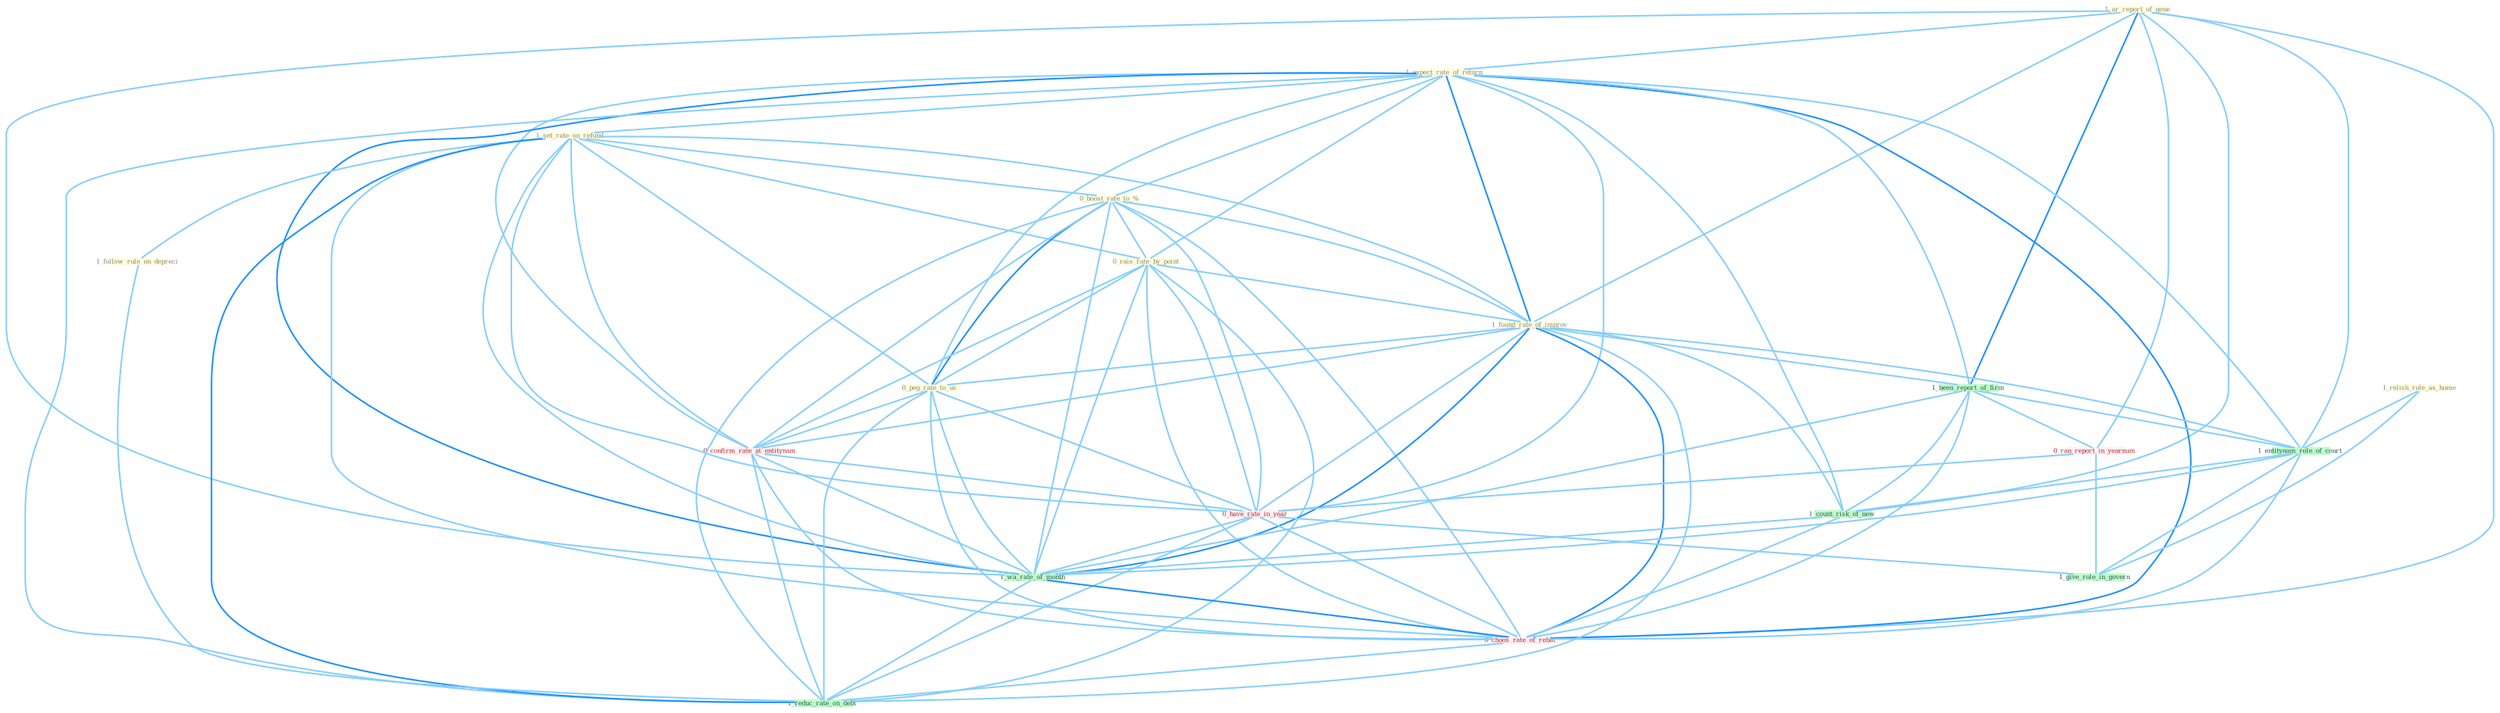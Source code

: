Graph G{ 
    node
    [shape=polygon,style=filled,width=.5,height=.06,color="#BDFCC9",fixedsize=true,fontsize=4,
    fontcolor="#2f4f4f"];
    {node
    [color="#ffffe0", fontcolor="#8b7d6b"] "1_ar_report_of_gene " "1_expect_rate_of_return " "1_set_rate_on_refund " "0_boost_rate_to_% " "0_rais_rate_by_point " "1_relish_role_as_home " "1_found_rate_of_improv " "1_follow_rule_on_depreci " "0_peg_rate_to_us "}
{node [color="#fff0f5", fontcolor="#b22222"] "0_ran_report_in_yearnum " "0_confirm_rate_at_entitynam " "0_have_rate_in_year " "0_choos_rate_of_rebat "}
edge [color="#B0E2FF"];

	"1_ar_report_of_gene " -- "1_expect_rate_of_return " [w="1", color="#87cefa" ];
	"1_ar_report_of_gene " -- "1_found_rate_of_improv " [w="1", color="#87cefa" ];
	"1_ar_report_of_gene " -- "1_been_report_of_firm " [w="2", color="#1e90ff" , len=0.8];
	"1_ar_report_of_gene " -- "1_entitynam_role_of_court " [w="1", color="#87cefa" ];
	"1_ar_report_of_gene " -- "0_ran_report_in_yearnum " [w="1", color="#87cefa" ];
	"1_ar_report_of_gene " -- "1_count_risk_of_new " [w="1", color="#87cefa" ];
	"1_ar_report_of_gene " -- "1_wa_rate_of_month " [w="1", color="#87cefa" ];
	"1_ar_report_of_gene " -- "0_choos_rate_of_rebat " [w="1", color="#87cefa" ];
	"1_expect_rate_of_return " -- "1_set_rate_on_refund " [w="1", color="#87cefa" ];
	"1_expect_rate_of_return " -- "0_boost_rate_to_% " [w="1", color="#87cefa" ];
	"1_expect_rate_of_return " -- "0_rais_rate_by_point " [w="1", color="#87cefa" ];
	"1_expect_rate_of_return " -- "1_found_rate_of_improv " [w="2", color="#1e90ff" , len=0.8];
	"1_expect_rate_of_return " -- "0_peg_rate_to_us " [w="1", color="#87cefa" ];
	"1_expect_rate_of_return " -- "1_been_report_of_firm " [w="1", color="#87cefa" ];
	"1_expect_rate_of_return " -- "1_entitynam_role_of_court " [w="1", color="#87cefa" ];
	"1_expect_rate_of_return " -- "1_count_risk_of_new " [w="1", color="#87cefa" ];
	"1_expect_rate_of_return " -- "0_confirm_rate_at_entitynam " [w="1", color="#87cefa" ];
	"1_expect_rate_of_return " -- "0_have_rate_in_year " [w="1", color="#87cefa" ];
	"1_expect_rate_of_return " -- "1_wa_rate_of_month " [w="2", color="#1e90ff" , len=0.8];
	"1_expect_rate_of_return " -- "0_choos_rate_of_rebat " [w="2", color="#1e90ff" , len=0.8];
	"1_expect_rate_of_return " -- "1_reduc_rate_on_debt " [w="1", color="#87cefa" ];
	"1_set_rate_on_refund " -- "0_boost_rate_to_% " [w="1", color="#87cefa" ];
	"1_set_rate_on_refund " -- "0_rais_rate_by_point " [w="1", color="#87cefa" ];
	"1_set_rate_on_refund " -- "1_found_rate_of_improv " [w="1", color="#87cefa" ];
	"1_set_rate_on_refund " -- "1_follow_rule_on_depreci " [w="1", color="#87cefa" ];
	"1_set_rate_on_refund " -- "0_peg_rate_to_us " [w="1", color="#87cefa" ];
	"1_set_rate_on_refund " -- "0_confirm_rate_at_entitynam " [w="1", color="#87cefa" ];
	"1_set_rate_on_refund " -- "0_have_rate_in_year " [w="1", color="#87cefa" ];
	"1_set_rate_on_refund " -- "1_wa_rate_of_month " [w="1", color="#87cefa" ];
	"1_set_rate_on_refund " -- "0_choos_rate_of_rebat " [w="1", color="#87cefa" ];
	"1_set_rate_on_refund " -- "1_reduc_rate_on_debt " [w="2", color="#1e90ff" , len=0.8];
	"0_boost_rate_to_% " -- "0_rais_rate_by_point " [w="1", color="#87cefa" ];
	"0_boost_rate_to_% " -- "1_found_rate_of_improv " [w="1", color="#87cefa" ];
	"0_boost_rate_to_% " -- "0_peg_rate_to_us " [w="2", color="#1e90ff" , len=0.8];
	"0_boost_rate_to_% " -- "0_confirm_rate_at_entitynam " [w="1", color="#87cefa" ];
	"0_boost_rate_to_% " -- "0_have_rate_in_year " [w="1", color="#87cefa" ];
	"0_boost_rate_to_% " -- "1_wa_rate_of_month " [w="1", color="#87cefa" ];
	"0_boost_rate_to_% " -- "0_choos_rate_of_rebat " [w="1", color="#87cefa" ];
	"0_boost_rate_to_% " -- "1_reduc_rate_on_debt " [w="1", color="#87cefa" ];
	"0_rais_rate_by_point " -- "1_found_rate_of_improv " [w="1", color="#87cefa" ];
	"0_rais_rate_by_point " -- "0_peg_rate_to_us " [w="1", color="#87cefa" ];
	"0_rais_rate_by_point " -- "0_confirm_rate_at_entitynam " [w="1", color="#87cefa" ];
	"0_rais_rate_by_point " -- "0_have_rate_in_year " [w="1", color="#87cefa" ];
	"0_rais_rate_by_point " -- "1_wa_rate_of_month " [w="1", color="#87cefa" ];
	"0_rais_rate_by_point " -- "0_choos_rate_of_rebat " [w="1", color="#87cefa" ];
	"0_rais_rate_by_point " -- "1_reduc_rate_on_debt " [w="1", color="#87cefa" ];
	"1_relish_role_as_home " -- "1_entitynam_role_of_court " [w="1", color="#87cefa" ];
	"1_relish_role_as_home " -- "1_give_role_in_govern " [w="1", color="#87cefa" ];
	"1_found_rate_of_improv " -- "0_peg_rate_to_us " [w="1", color="#87cefa" ];
	"1_found_rate_of_improv " -- "1_been_report_of_firm " [w="1", color="#87cefa" ];
	"1_found_rate_of_improv " -- "1_entitynam_role_of_court " [w="1", color="#87cefa" ];
	"1_found_rate_of_improv " -- "1_count_risk_of_new " [w="1", color="#87cefa" ];
	"1_found_rate_of_improv " -- "0_confirm_rate_at_entitynam " [w="1", color="#87cefa" ];
	"1_found_rate_of_improv " -- "0_have_rate_in_year " [w="1", color="#87cefa" ];
	"1_found_rate_of_improv " -- "1_wa_rate_of_month " [w="2", color="#1e90ff" , len=0.8];
	"1_found_rate_of_improv " -- "0_choos_rate_of_rebat " [w="2", color="#1e90ff" , len=0.8];
	"1_found_rate_of_improv " -- "1_reduc_rate_on_debt " [w="1", color="#87cefa" ];
	"1_follow_rule_on_depreci " -- "1_reduc_rate_on_debt " [w="1", color="#87cefa" ];
	"0_peg_rate_to_us " -- "0_confirm_rate_at_entitynam " [w="1", color="#87cefa" ];
	"0_peg_rate_to_us " -- "0_have_rate_in_year " [w="1", color="#87cefa" ];
	"0_peg_rate_to_us " -- "1_wa_rate_of_month " [w="1", color="#87cefa" ];
	"0_peg_rate_to_us " -- "0_choos_rate_of_rebat " [w="1", color="#87cefa" ];
	"0_peg_rate_to_us " -- "1_reduc_rate_on_debt " [w="1", color="#87cefa" ];
	"1_been_report_of_firm " -- "1_entitynam_role_of_court " [w="1", color="#87cefa" ];
	"1_been_report_of_firm " -- "0_ran_report_in_yearnum " [w="1", color="#87cefa" ];
	"1_been_report_of_firm " -- "1_count_risk_of_new " [w="1", color="#87cefa" ];
	"1_been_report_of_firm " -- "1_wa_rate_of_month " [w="1", color="#87cefa" ];
	"1_been_report_of_firm " -- "0_choos_rate_of_rebat " [w="1", color="#87cefa" ];
	"1_entitynam_role_of_court " -- "1_count_risk_of_new " [w="1", color="#87cefa" ];
	"1_entitynam_role_of_court " -- "1_wa_rate_of_month " [w="1", color="#87cefa" ];
	"1_entitynam_role_of_court " -- "0_choos_rate_of_rebat " [w="1", color="#87cefa" ];
	"1_entitynam_role_of_court " -- "1_give_role_in_govern " [w="1", color="#87cefa" ];
	"0_ran_report_in_yearnum " -- "0_have_rate_in_year " [w="1", color="#87cefa" ];
	"0_ran_report_in_yearnum " -- "1_give_role_in_govern " [w="1", color="#87cefa" ];
	"1_count_risk_of_new " -- "1_wa_rate_of_month " [w="1", color="#87cefa" ];
	"1_count_risk_of_new " -- "0_choos_rate_of_rebat " [w="1", color="#87cefa" ];
	"0_confirm_rate_at_entitynam " -- "0_have_rate_in_year " [w="1", color="#87cefa" ];
	"0_confirm_rate_at_entitynam " -- "1_wa_rate_of_month " [w="1", color="#87cefa" ];
	"0_confirm_rate_at_entitynam " -- "0_choos_rate_of_rebat " [w="1", color="#87cefa" ];
	"0_confirm_rate_at_entitynam " -- "1_reduc_rate_on_debt " [w="1", color="#87cefa" ];
	"0_have_rate_in_year " -- "1_wa_rate_of_month " [w="1", color="#87cefa" ];
	"0_have_rate_in_year " -- "0_choos_rate_of_rebat " [w="1", color="#87cefa" ];
	"0_have_rate_in_year " -- "1_reduc_rate_on_debt " [w="1", color="#87cefa" ];
	"0_have_rate_in_year " -- "1_give_role_in_govern " [w="1", color="#87cefa" ];
	"1_wa_rate_of_month " -- "0_choos_rate_of_rebat " [w="2", color="#1e90ff" , len=0.8];
	"1_wa_rate_of_month " -- "1_reduc_rate_on_debt " [w="1", color="#87cefa" ];
	"0_choos_rate_of_rebat " -- "1_reduc_rate_on_debt " [w="1", color="#87cefa" ];
}